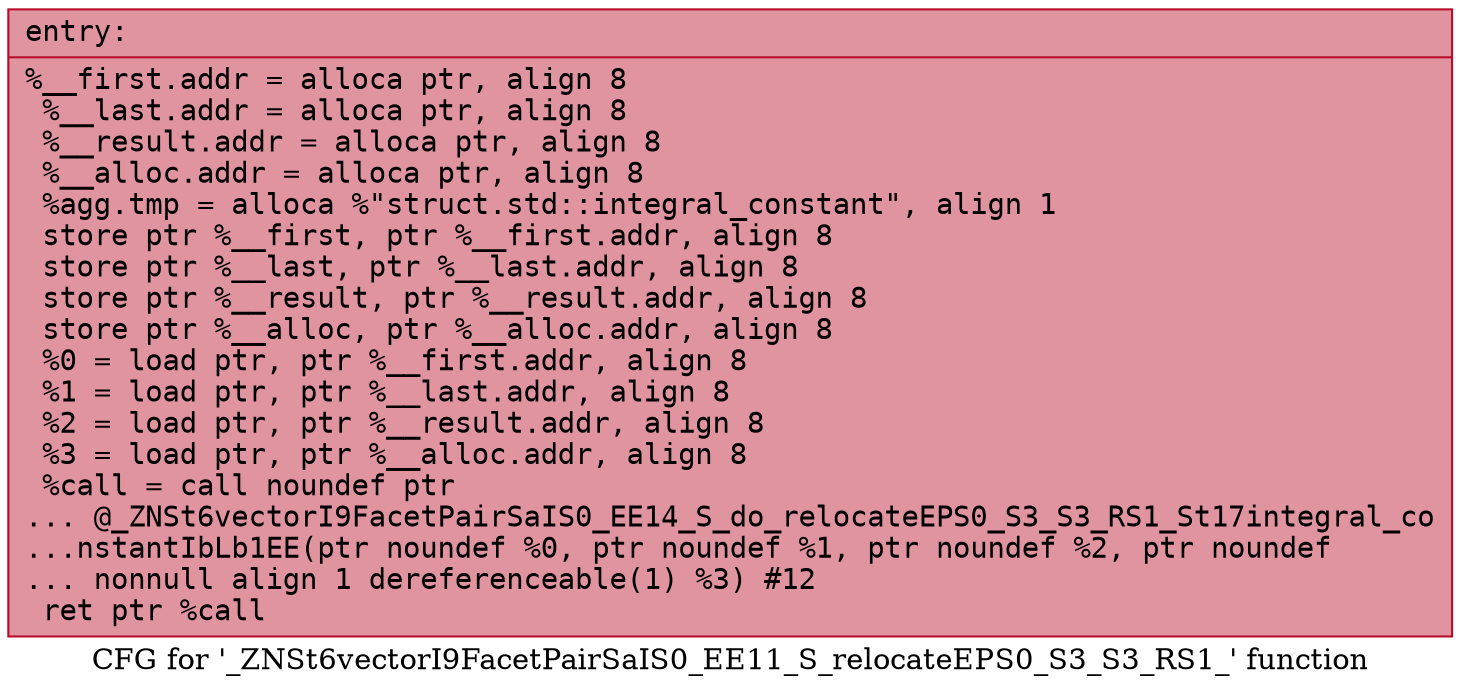 digraph "CFG for '_ZNSt6vectorI9FacetPairSaIS0_EE11_S_relocateEPS0_S3_S3_RS1_' function" {
	label="CFG for '_ZNSt6vectorI9FacetPairSaIS0_EE11_S_relocateEPS0_S3_S3_RS1_' function";

	Node0x5606e00c0bd0 [shape=record,color="#b70d28ff", style=filled, fillcolor="#b70d2870" fontname="Courier",label="{entry:\l|  %__first.addr = alloca ptr, align 8\l  %__last.addr = alloca ptr, align 8\l  %__result.addr = alloca ptr, align 8\l  %__alloc.addr = alloca ptr, align 8\l  %agg.tmp = alloca %\"struct.std::integral_constant\", align 1\l  store ptr %__first, ptr %__first.addr, align 8\l  store ptr %__last, ptr %__last.addr, align 8\l  store ptr %__result, ptr %__result.addr, align 8\l  store ptr %__alloc, ptr %__alloc.addr, align 8\l  %0 = load ptr, ptr %__first.addr, align 8\l  %1 = load ptr, ptr %__last.addr, align 8\l  %2 = load ptr, ptr %__result.addr, align 8\l  %3 = load ptr, ptr %__alloc.addr, align 8\l  %call = call noundef ptr\l... @_ZNSt6vectorI9FacetPairSaIS0_EE14_S_do_relocateEPS0_S3_S3_RS1_St17integral_co\l...nstantIbLb1EE(ptr noundef %0, ptr noundef %1, ptr noundef %2, ptr noundef\l... nonnull align 1 dereferenceable(1) %3) #12\l  ret ptr %call\l}"];
}
